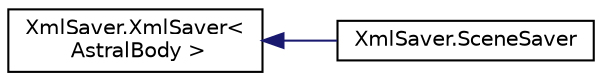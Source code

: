 digraph "类继承关系图"
{
 // INTERACTIVE_SVG=YES
 // LATEX_PDF_SIZE
  edge [fontname="Helvetica",fontsize="10",labelfontname="Helvetica",labelfontsize="10"];
  node [fontname="Helvetica",fontsize="10",shape=record];
  rankdir="LR";
  Node0 [label="XmlSaver.XmlSaver\<\l AstralBody \>",height=0.2,width=0.4,color="black", fillcolor="white", style="filled",URL="$class_xml_saver_1_1_xml_saver.html",tooltip=" "];
  Node0 -> Node1 [dir="back",color="midnightblue",fontsize="10",style="solid",fontname="Helvetica"];
  Node1 [label="XmlSaver.SceneSaver",height=0.2,width=0.4,color="black", fillcolor="white", style="filled",URL="$class_xml_saver_1_1_scene_saver.html",tooltip="场景保存"];
}
